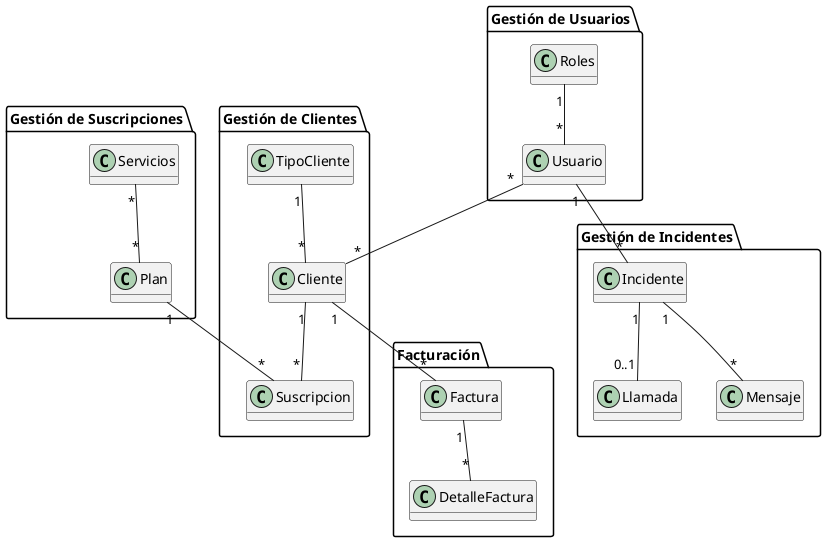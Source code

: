 @startuml
hide methods

package "Gestión de Clientes" {
  TipoCliente "1" -- "*" Cliente
  Cliente "1" -- "*" Suscripcion
}

package "Gestión de Suscripciones" {
  Servicios "*" -- "*" Plan
  Plan "1" -- "*" Suscripcion
}

package "Gestión de Incidentes" {
  Incidente "1" -- "0..1" Llamada
  Incidente "1" -- "*" Mensaje
}

package "Gestión de Usuarios" {
  Usuario "*" -- "*" Cliente
  Usuario "1" -- "*" Incidente
  Roles "1" -- "*" Usuario
}

package "Facturación" {
  Cliente "1" -- "*" Factura
  Factura "1" -- "*" DetalleFactura
}

@enduml